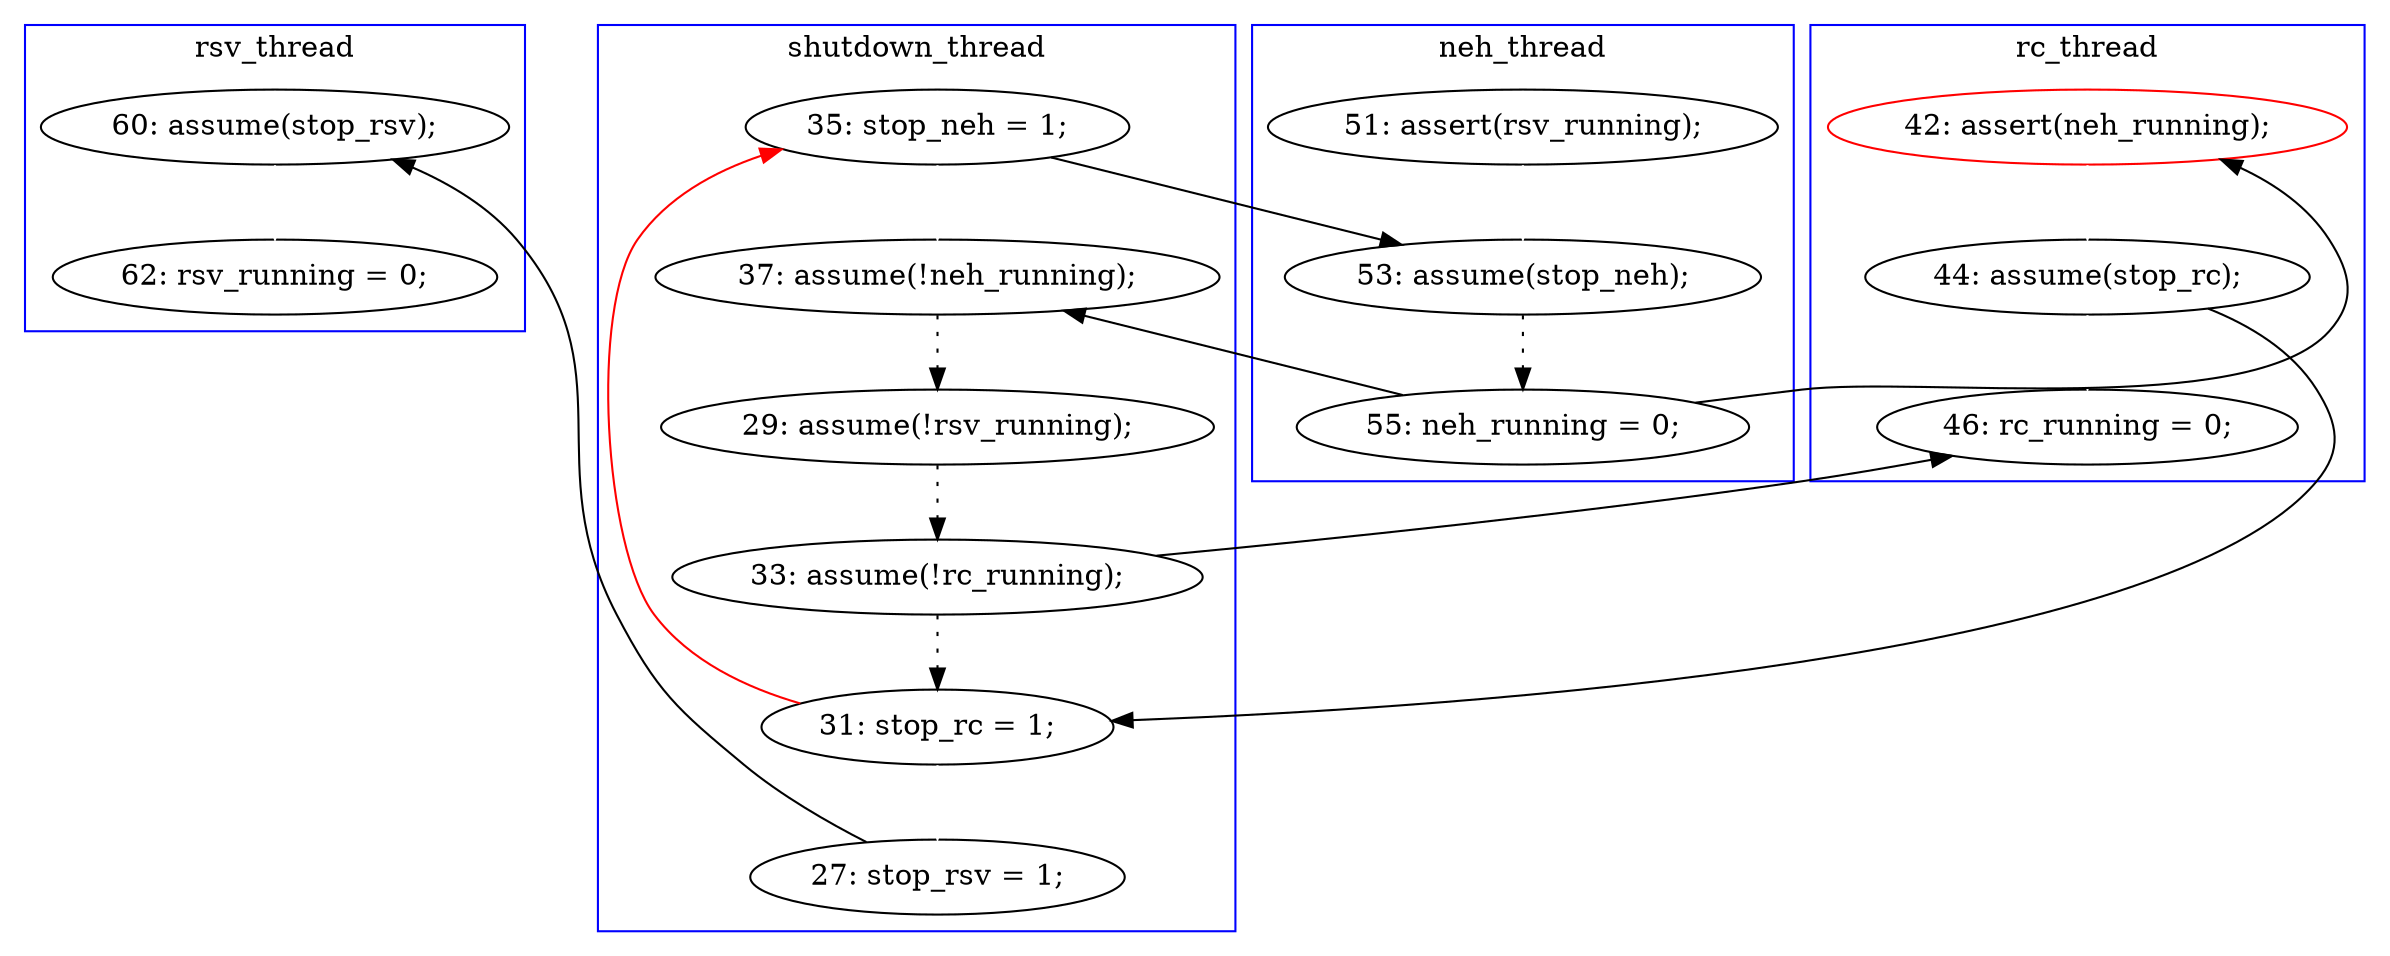 digraph Counterexample {
	24 -> 30 [color = white, style = solid]
	21 -> 29 [color = white, style = solid]
	20 -> 23 [color = black, style = dotted]
	16 -> 17 [color = black, style = dotted]
	19 -> 20 [color = black, style = dotted]
	17 -> 18 [color = black, style = solid, constraint = false]
	34 -> 36 [color = white, style = solid]
	15 -> 16 [color = white, style = solid]
	23 -> 24 [color = black, style = dotted]
	24 -> 14 [color = red, style = solid, constraint = false]
	17 -> 19 [color = black, style = solid, constraint = false]
	30 -> 34 [color = black, style = solid, constraint = false]
	23 -> 29 [color = black, style = solid, constraint = false]
	21 -> 24 [color = black, style = solid, constraint = false]
	18 -> 21 [color = white, style = solid]
	14 -> 19 [color = white, style = solid]
	14 -> 16 [color = black, style = solid, constraint = false]
	subgraph cluster2 {
		label = rc_thread
		color = blue
		21  [label = "44: assume(stop_rc);"]
		29  [label = "46: rc_running = 0;"]
		18  [label = "42: assert(neh_running);", color = red]
	}
	subgraph cluster3 {
		label = neh_thread
		color = blue
		17  [label = "55: neh_running = 0;"]
		15  [label = "51: assert(rsv_running);"]
		16  [label = "53: assume(stop_neh);"]
	}
	subgraph cluster1 {
		label = shutdown_thread
		color = blue
		20  [label = "29: assume(!rsv_running);"]
		30  [label = "27: stop_rsv = 1;"]
		23  [label = "33: assume(!rc_running);"]
		24  [label = "31: stop_rc = 1;"]
		19  [label = "37: assume(!neh_running);"]
		14  [label = "35: stop_neh = 1;"]
	}
	subgraph cluster4 {
		label = rsv_thread
		color = blue
		34  [label = "60: assume(stop_rsv);"]
		36  [label = "62: rsv_running = 0;"]
	}
}